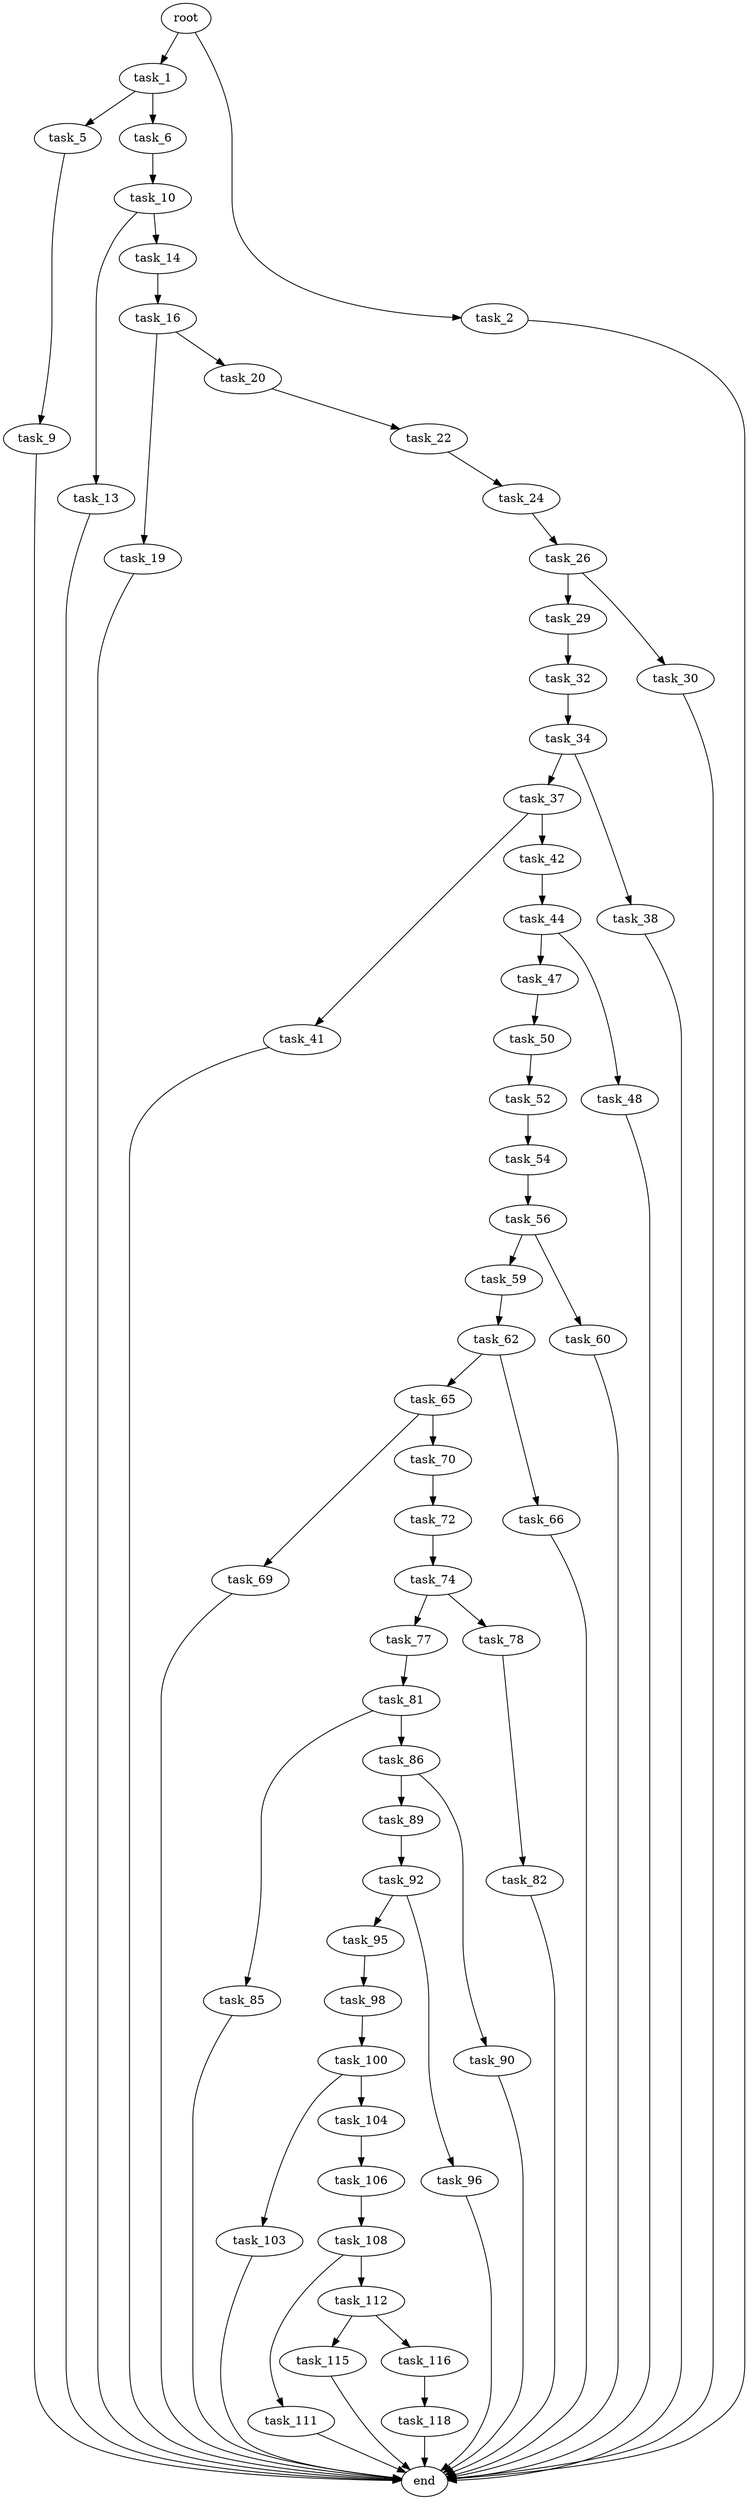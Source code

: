 digraph G {
  root [size="0.000000"];
  task_1 [size="65784455478.000000"];
  task_2 [size="22293193809.000000"];
  task_5 [size="28991029248.000000"];
  task_6 [size="37856381994.000000"];
  task_9 [size="1307356332.000000"];
  task_10 [size="59453386014.000000"];
  task_13 [size="61771307604.000000"];
  task_14 [size="549755813888.000000"];
  task_16 [size="342893068682.000000"];
  task_19 [size="8589934592.000000"];
  task_20 [size="68719476736.000000"];
  task_22 [size="1196116911.000000"];
  task_24 [size="3171659868.000000"];
  task_26 [size="5728463432.000000"];
  task_29 [size="7212719553.000000"];
  task_30 [size="1061847700.000000"];
  task_32 [size="28991029248.000000"];
  task_34 [size="9130170410.000000"];
  task_37 [size="15240850819.000000"];
  task_38 [size="28991029248.000000"];
  task_41 [size="24425007713.000000"];
  task_42 [size="782757789696.000000"];
  task_44 [size="29081587078.000000"];
  task_47 [size="16647954873.000000"];
  task_48 [size="29514551562.000000"];
  task_50 [size="549755813888.000000"];
  task_52 [size="1411157123.000000"];
  task_54 [size="8589934592.000000"];
  task_56 [size="19981932389.000000"];
  task_59 [size="62948589349.000000"];
  task_60 [size="28991029248.000000"];
  task_62 [size="233731589217.000000"];
  task_65 [size="68719476736.000000"];
  task_66 [size="134217728000.000000"];
  task_69 [size="115688049696.000000"];
  task_70 [size="9115430635.000000"];
  task_72 [size="231928233984.000000"];
  task_74 [size="1073741824000.000000"];
  task_77 [size="782757789696.000000"];
  task_78 [size="201457309830.000000"];
  task_81 [size="68719476736.000000"];
  task_82 [size="134217728000.000000"];
  task_85 [size="480758069.000000"];
  task_86 [size="10908620633.000000"];
  task_89 [size="4698478313.000000"];
  task_90 [size="40999440940.000000"];
  task_92 [size="10019411677.000000"];
  task_95 [size="162044957193.000000"];
  task_96 [size="231928233984.000000"];
  task_98 [size="782757789696.000000"];
  task_100 [size="36469859449.000000"];
  task_103 [size="975102105.000000"];
  task_104 [size="1073741824000.000000"];
  task_106 [size="3756966557.000000"];
  task_108 [size="338790171166.000000"];
  task_111 [size="300595472506.000000"];
  task_112 [size="34688525276.000000"];
  task_115 [size="14547024265.000000"];
  task_116 [size="8097138313.000000"];
  task_118 [size="3472001821.000000"];
  end [size="0.000000"];

  root -> task_1 [size="1.000000"];
  root -> task_2 [size="1.000000"];
  task_1 -> task_5 [size="209715200.000000"];
  task_1 -> task_6 [size="209715200.000000"];
  task_2 -> end [size="1.000000"];
  task_5 -> task_9 [size="75497472.000000"];
  task_6 -> task_10 [size="679477248.000000"];
  task_9 -> end [size="1.000000"];
  task_10 -> task_13 [size="134217728.000000"];
  task_10 -> task_14 [size="134217728.000000"];
  task_13 -> end [size="1.000000"];
  task_14 -> task_16 [size="536870912.000000"];
  task_16 -> task_19 [size="536870912.000000"];
  task_16 -> task_20 [size="536870912.000000"];
  task_19 -> end [size="1.000000"];
  task_20 -> task_22 [size="134217728.000000"];
  task_22 -> task_24 [size="33554432.000000"];
  task_24 -> task_26 [size="209715200.000000"];
  task_26 -> task_29 [size="209715200.000000"];
  task_26 -> task_30 [size="209715200.000000"];
  task_29 -> task_32 [size="838860800.000000"];
  task_30 -> end [size="1.000000"];
  task_32 -> task_34 [size="75497472.000000"];
  task_34 -> task_37 [size="411041792.000000"];
  task_34 -> task_38 [size="411041792.000000"];
  task_37 -> task_41 [size="301989888.000000"];
  task_37 -> task_42 [size="301989888.000000"];
  task_38 -> end [size="1.000000"];
  task_41 -> end [size="1.000000"];
  task_42 -> task_44 [size="679477248.000000"];
  task_44 -> task_47 [size="134217728.000000"];
  task_44 -> task_48 [size="134217728.000000"];
  task_47 -> task_50 [size="301989888.000000"];
  task_48 -> end [size="1.000000"];
  task_50 -> task_52 [size="536870912.000000"];
  task_52 -> task_54 [size="134217728.000000"];
  task_54 -> task_56 [size="33554432.000000"];
  task_56 -> task_59 [size="411041792.000000"];
  task_56 -> task_60 [size="411041792.000000"];
  task_59 -> task_62 [size="301989888.000000"];
  task_60 -> end [size="1.000000"];
  task_62 -> task_65 [size="209715200.000000"];
  task_62 -> task_66 [size="209715200.000000"];
  task_65 -> task_69 [size="134217728.000000"];
  task_65 -> task_70 [size="134217728.000000"];
  task_66 -> end [size="1.000000"];
  task_69 -> end [size="1.000000"];
  task_70 -> task_72 [size="209715200.000000"];
  task_72 -> task_74 [size="301989888.000000"];
  task_74 -> task_77 [size="838860800.000000"];
  task_74 -> task_78 [size="838860800.000000"];
  task_77 -> task_81 [size="679477248.000000"];
  task_78 -> task_82 [size="134217728.000000"];
  task_81 -> task_85 [size="134217728.000000"];
  task_81 -> task_86 [size="134217728.000000"];
  task_82 -> end [size="1.000000"];
  task_85 -> end [size="1.000000"];
  task_86 -> task_89 [size="301989888.000000"];
  task_86 -> task_90 [size="301989888.000000"];
  task_89 -> task_92 [size="75497472.000000"];
  task_90 -> end [size="1.000000"];
  task_92 -> task_95 [size="838860800.000000"];
  task_92 -> task_96 [size="838860800.000000"];
  task_95 -> task_98 [size="536870912.000000"];
  task_96 -> end [size="1.000000"];
  task_98 -> task_100 [size="679477248.000000"];
  task_100 -> task_103 [size="679477248.000000"];
  task_100 -> task_104 [size="679477248.000000"];
  task_103 -> end [size="1.000000"];
  task_104 -> task_106 [size="838860800.000000"];
  task_106 -> task_108 [size="134217728.000000"];
  task_108 -> task_111 [size="411041792.000000"];
  task_108 -> task_112 [size="411041792.000000"];
  task_111 -> end [size="1.000000"];
  task_112 -> task_115 [size="33554432.000000"];
  task_112 -> task_116 [size="33554432.000000"];
  task_115 -> end [size="1.000000"];
  task_116 -> task_118 [size="411041792.000000"];
  task_118 -> end [size="1.000000"];
}
